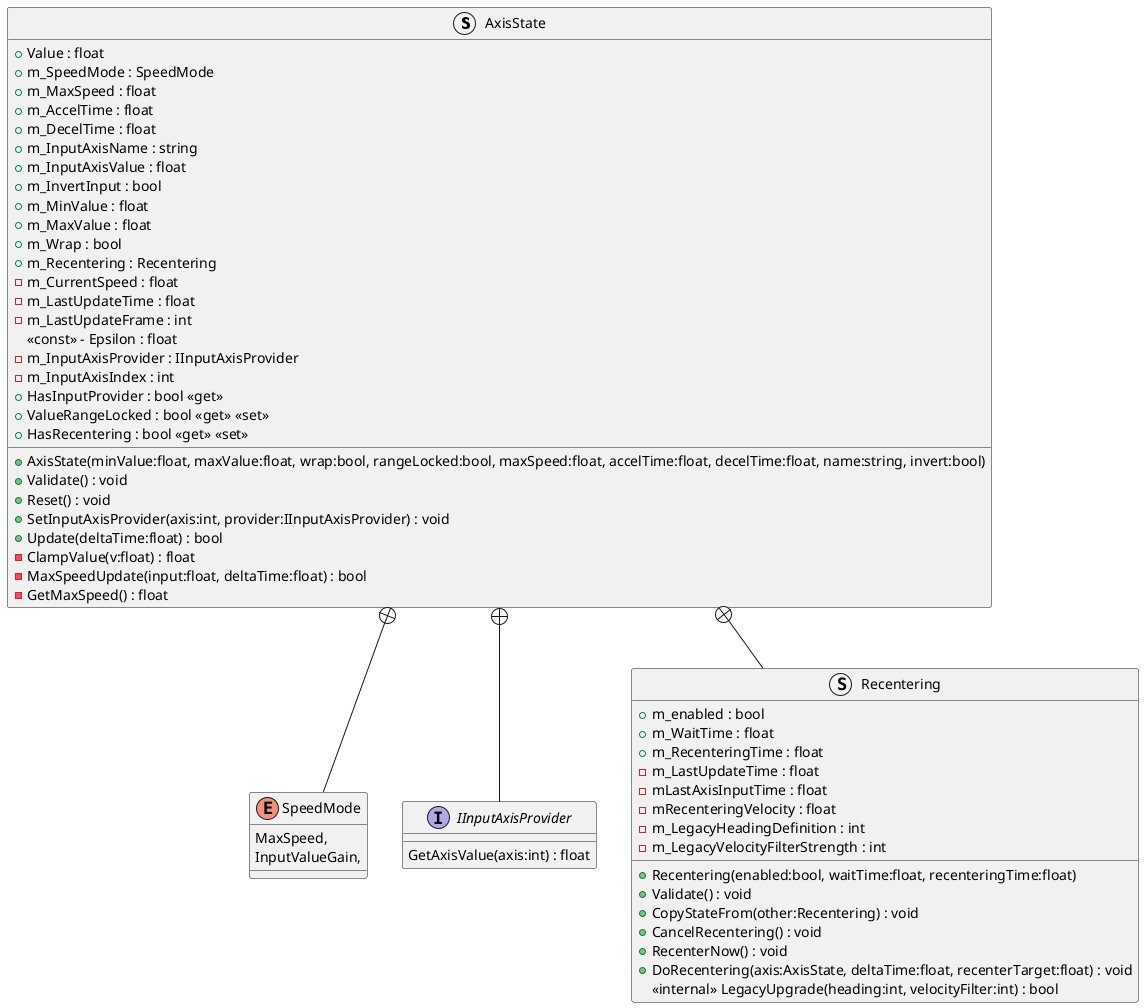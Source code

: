 @startuml
struct AxisState {
    + Value : float
    + m_SpeedMode : SpeedMode
    + m_MaxSpeed : float
    + m_AccelTime : float
    + m_DecelTime : float
    + m_InputAxisName : string
    + m_InputAxisValue : float
    + m_InvertInput : bool
    + m_MinValue : float
    + m_MaxValue : float
    + m_Wrap : bool
    + m_Recentering : Recentering
    - m_CurrentSpeed : float
    - m_LastUpdateTime : float
    - m_LastUpdateFrame : int
    + AxisState(minValue:float, maxValue:float, wrap:bool, rangeLocked:bool, maxSpeed:float, accelTime:float, decelTime:float, name:string, invert:bool)
    + Validate() : void
    <<const>> - Epsilon : float
    + Reset() : void
    - m_InputAxisProvider : IInputAxisProvider
    - m_InputAxisIndex : int
    + SetInputAxisProvider(axis:int, provider:IInputAxisProvider) : void
    + HasInputProvider : bool <<get>>
    + Update(deltaTime:float) : bool
    - ClampValue(v:float) : float
    - MaxSpeedUpdate(input:float, deltaTime:float) : bool
    - GetMaxSpeed() : float
    + ValueRangeLocked : bool <<get>> <<set>>
    + HasRecentering : bool <<get>> <<set>>
}
enum SpeedMode {
    MaxSpeed,
    InputValueGain,
}
interface IInputAxisProvider {
    GetAxisValue(axis:int) : float
}
struct Recentering {
    + m_enabled : bool
    + m_WaitTime : float
    + m_RecenteringTime : float
    - m_LastUpdateTime : float
    + Recentering(enabled:bool, waitTime:float, recenteringTime:float)
    + Validate() : void
    - mLastAxisInputTime : float
    - mRecenteringVelocity : float
    + CopyStateFrom(other:Recentering) : void
    + CancelRecentering() : void
    + RecenterNow() : void
    + DoRecentering(axis:AxisState, deltaTime:float, recenterTarget:float) : void
    - m_LegacyHeadingDefinition : int
    - m_LegacyVelocityFilterStrength : int
    <<internal>> LegacyUpgrade(heading:int, velocityFilter:int) : bool
}
AxisState +-- SpeedMode
AxisState +-- IInputAxisProvider
AxisState +-- Recentering
@enduml
